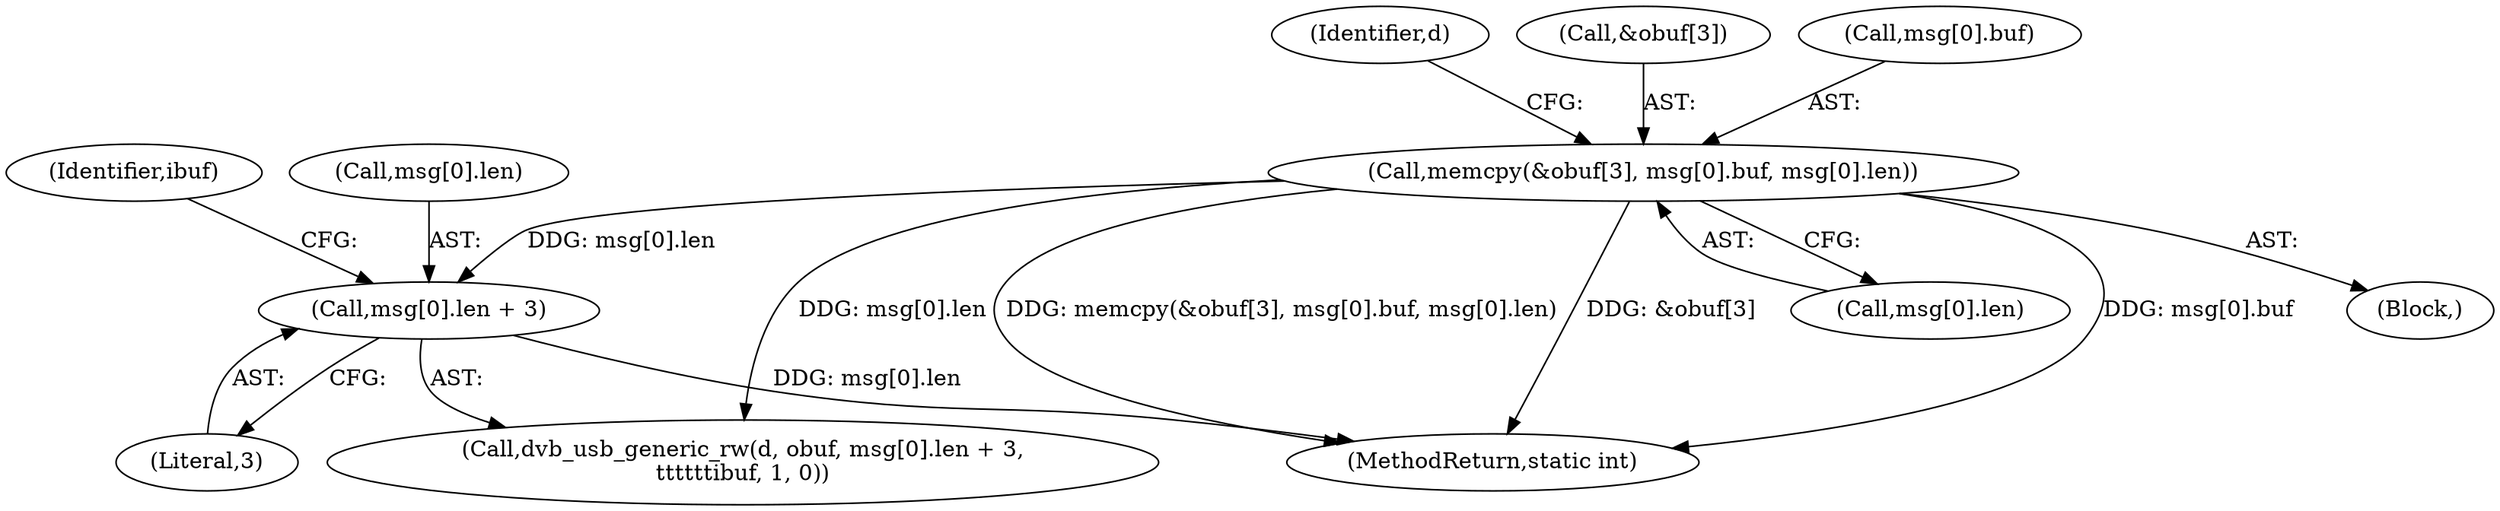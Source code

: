 digraph "1_linux_606142af57dad981b78707234cfbd15f9f7b7125_1@array" {
"1000264" [label="(Call,msg[0].len + 3)"];
"1000244" [label="(Call,memcpy(&obuf[3], msg[0].buf, msg[0].len))"];
"1000270" [label="(Literal,3)"];
"1000244" [label="(Call,memcpy(&obuf[3], msg[0].buf, msg[0].len))"];
"1000141" [label="(Block,)"];
"1000261" [label="(Call,dvb_usb_generic_rw(d, obuf, msg[0].len + 3,\n\t\t\t\t\t\tibuf, 1, 0))"];
"1000264" [label="(Call,msg[0].len + 3)"];
"1000377" [label="(MethodReturn,static int)"];
"1000271" [label="(Identifier,ibuf)"];
"1000254" [label="(Call,msg[0].len)"];
"1000262" [label="(Identifier,d)"];
"1000265" [label="(Call,msg[0].len)"];
"1000245" [label="(Call,&obuf[3])"];
"1000249" [label="(Call,msg[0].buf)"];
"1000264" -> "1000261"  [label="AST: "];
"1000264" -> "1000270"  [label="CFG: "];
"1000265" -> "1000264"  [label="AST: "];
"1000270" -> "1000264"  [label="AST: "];
"1000271" -> "1000264"  [label="CFG: "];
"1000264" -> "1000377"  [label="DDG: msg[0].len"];
"1000244" -> "1000264"  [label="DDG: msg[0].len"];
"1000244" -> "1000141"  [label="AST: "];
"1000244" -> "1000254"  [label="CFG: "];
"1000245" -> "1000244"  [label="AST: "];
"1000249" -> "1000244"  [label="AST: "];
"1000254" -> "1000244"  [label="AST: "];
"1000262" -> "1000244"  [label="CFG: "];
"1000244" -> "1000377"  [label="DDG: memcpy(&obuf[3], msg[0].buf, msg[0].len)"];
"1000244" -> "1000377"  [label="DDG: &obuf[3]"];
"1000244" -> "1000377"  [label="DDG: msg[0].buf"];
"1000244" -> "1000261"  [label="DDG: msg[0].len"];
}
